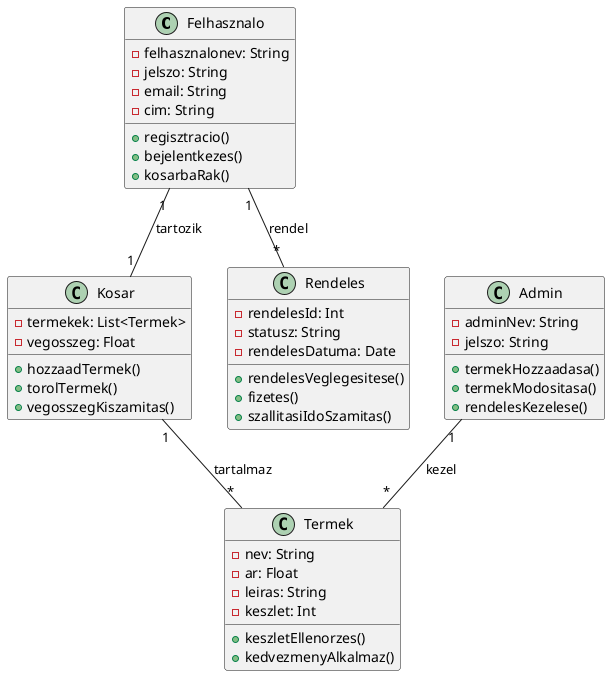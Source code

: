 @startuml
class Felhasznalo {
    - felhasznalonev: String
    - jelszo: String
    - email: String
    - cim: String
    + regisztracio()
    + bejelentkezes()
    + kosarbaRak()
}

class Termek {
    - nev: String
    - ar: Float
    - leiras: String
    - keszlet: Int
    + keszletEllenorzes()
    + kedvezmenyAlkalmaz()
}

class Kosar {
    - termekek: List<Termek>
    - vegosszeg: Float
    + hozzaadTermek()
    + torolTermek()
    + vegosszegKiszamitas()
}

class Rendeles {
    - rendelesId: Int
    - statusz: String
    - rendelesDatuma: Date
    + rendelesVeglegesitese()
    + fizetes()
    + szallitasiIdoSzamitas()
}

class Admin {
    - adminNev: String
    - jelszo: String
    + termekHozzaadasa()
    + termekModositasa()
    + rendelesKezelese()
}

Felhasznalo "1" -- "*" Rendeles : rendel
Kosar "1" -- "*" Termek : tartalmaz
Felhasznalo "1" -- "1" Kosar : tartozik
Admin "1" -- "*" Termek : kezel

@enduml
